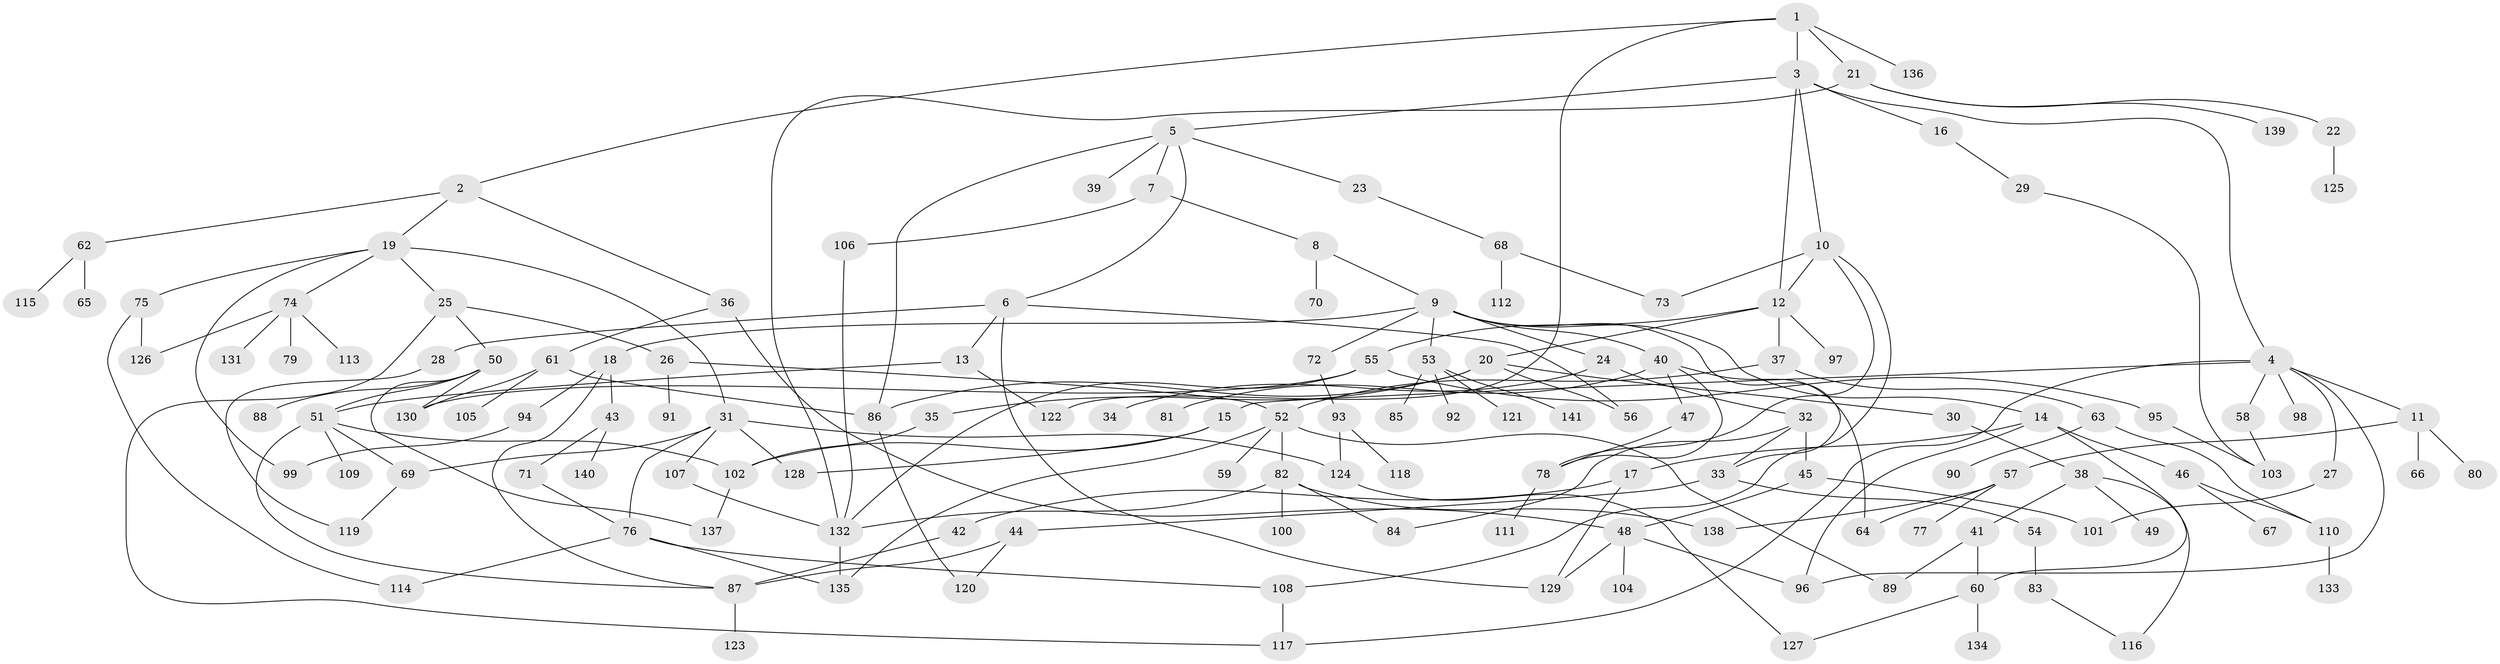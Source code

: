 // coarse degree distribution, {7: 0.031578947368421054, 10: 0.010526315789473684, 9: 0.031578947368421054, 5: 0.06315789473684211, 4: 0.15789473684210525, 3: 0.21052631578947367, 2: 0.18947368421052632, 6: 0.021052631578947368, 8: 0.010526315789473684, 1: 0.2736842105263158}
// Generated by graph-tools (version 1.1) at 2025/51/02/27/25 19:51:38]
// undirected, 141 vertices, 193 edges
graph export_dot {
graph [start="1"]
  node [color=gray90,style=filled];
  1;
  2;
  3;
  4;
  5;
  6;
  7;
  8;
  9;
  10;
  11;
  12;
  13;
  14;
  15;
  16;
  17;
  18;
  19;
  20;
  21;
  22;
  23;
  24;
  25;
  26;
  27;
  28;
  29;
  30;
  31;
  32;
  33;
  34;
  35;
  36;
  37;
  38;
  39;
  40;
  41;
  42;
  43;
  44;
  45;
  46;
  47;
  48;
  49;
  50;
  51;
  52;
  53;
  54;
  55;
  56;
  57;
  58;
  59;
  60;
  61;
  62;
  63;
  64;
  65;
  66;
  67;
  68;
  69;
  70;
  71;
  72;
  73;
  74;
  75;
  76;
  77;
  78;
  79;
  80;
  81;
  82;
  83;
  84;
  85;
  86;
  87;
  88;
  89;
  90;
  91;
  92;
  93;
  94;
  95;
  96;
  97;
  98;
  99;
  100;
  101;
  102;
  103;
  104;
  105;
  106;
  107;
  108;
  109;
  110;
  111;
  112;
  113;
  114;
  115;
  116;
  117;
  118;
  119;
  120;
  121;
  122;
  123;
  124;
  125;
  126;
  127;
  128;
  129;
  130;
  131;
  132;
  133;
  134;
  135;
  136;
  137;
  138;
  139;
  140;
  141;
  1 -- 2;
  1 -- 3;
  1 -- 21;
  1 -- 122;
  1 -- 136;
  2 -- 19;
  2 -- 36;
  2 -- 62;
  3 -- 4;
  3 -- 5;
  3 -- 10;
  3 -- 12;
  3 -- 16;
  4 -- 11;
  4 -- 15;
  4 -- 27;
  4 -- 58;
  4 -- 98;
  4 -- 117;
  4 -- 96;
  5 -- 6;
  5 -- 7;
  5 -- 23;
  5 -- 39;
  5 -- 86;
  6 -- 13;
  6 -- 28;
  6 -- 56;
  6 -- 129;
  7 -- 8;
  7 -- 106;
  8 -- 9;
  8 -- 70;
  9 -- 14;
  9 -- 18;
  9 -- 24;
  9 -- 33;
  9 -- 40;
  9 -- 53;
  9 -- 72;
  10 -- 78;
  10 -- 108;
  10 -- 12;
  10 -- 73;
  11 -- 57;
  11 -- 66;
  11 -- 80;
  12 -- 20;
  12 -- 37;
  12 -- 55;
  12 -- 97;
  13 -- 51;
  13 -- 122;
  14 -- 17;
  14 -- 46;
  14 -- 60;
  14 -- 96;
  15 -- 128;
  15 -- 102;
  16 -- 29;
  17 -- 42;
  17 -- 129;
  18 -- 43;
  18 -- 94;
  18 -- 87;
  19 -- 25;
  19 -- 31;
  19 -- 74;
  19 -- 75;
  19 -- 99;
  20 -- 30;
  20 -- 35;
  20 -- 56;
  20 -- 86;
  21 -- 22;
  21 -- 139;
  21 -- 132;
  22 -- 125;
  23 -- 68;
  24 -- 32;
  24 -- 34;
  25 -- 26;
  25 -- 50;
  25 -- 117;
  26 -- 52;
  26 -- 91;
  27 -- 101;
  28 -- 119;
  29 -- 103;
  30 -- 38;
  31 -- 107;
  31 -- 128;
  31 -- 124;
  31 -- 76;
  31 -- 69;
  32 -- 45;
  32 -- 84;
  32 -- 33;
  33 -- 44;
  33 -- 54;
  35 -- 102;
  36 -- 61;
  36 -- 48;
  37 -- 63;
  37 -- 52;
  38 -- 41;
  38 -- 49;
  38 -- 116;
  40 -- 47;
  40 -- 81;
  40 -- 78;
  40 -- 64;
  41 -- 89;
  41 -- 60;
  42 -- 87;
  43 -- 71;
  43 -- 140;
  44 -- 87;
  44 -- 120;
  45 -- 48;
  45 -- 101;
  46 -- 67;
  46 -- 110;
  47 -- 78;
  48 -- 104;
  48 -- 129;
  48 -- 96;
  50 -- 88;
  50 -- 137;
  50 -- 130;
  50 -- 51;
  51 -- 69;
  51 -- 102;
  51 -- 109;
  51 -- 87;
  52 -- 59;
  52 -- 82;
  52 -- 89;
  52 -- 135;
  53 -- 85;
  53 -- 92;
  53 -- 121;
  53 -- 141;
  54 -- 83;
  55 -- 95;
  55 -- 130;
  55 -- 132;
  57 -- 64;
  57 -- 77;
  57 -- 138;
  58 -- 103;
  60 -- 134;
  60 -- 127;
  61 -- 86;
  61 -- 105;
  61 -- 130;
  62 -- 65;
  62 -- 115;
  63 -- 90;
  63 -- 110;
  68 -- 73;
  68 -- 112;
  69 -- 119;
  71 -- 76;
  72 -- 93;
  74 -- 79;
  74 -- 113;
  74 -- 126;
  74 -- 131;
  75 -- 114;
  75 -- 126;
  76 -- 108;
  76 -- 135;
  76 -- 114;
  78 -- 111;
  82 -- 84;
  82 -- 100;
  82 -- 138;
  82 -- 132;
  83 -- 116;
  86 -- 120;
  87 -- 123;
  93 -- 118;
  93 -- 124;
  94 -- 99;
  95 -- 103;
  102 -- 137;
  106 -- 132;
  107 -- 132;
  108 -- 117;
  110 -- 133;
  124 -- 127;
  132 -- 135;
}
